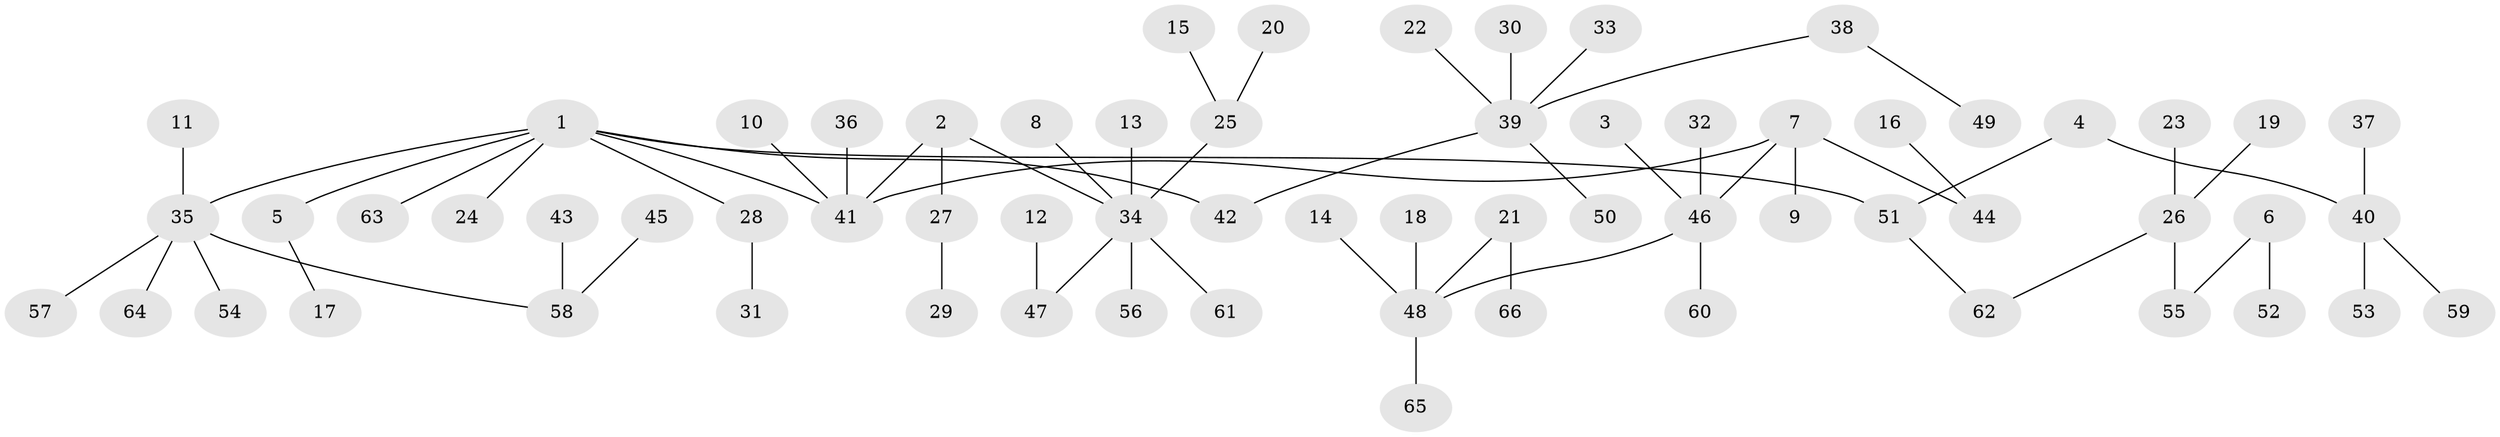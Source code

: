 // original degree distribution, {4: 0.11450381679389313, 2: 0.21374045801526717, 5: 0.022900763358778626, 3: 0.1297709923664122, 6: 0.015267175572519083, 1: 0.5038167938931297}
// Generated by graph-tools (version 1.1) at 2025/26/03/09/25 03:26:30]
// undirected, 66 vertices, 65 edges
graph export_dot {
graph [start="1"]
  node [color=gray90,style=filled];
  1;
  2;
  3;
  4;
  5;
  6;
  7;
  8;
  9;
  10;
  11;
  12;
  13;
  14;
  15;
  16;
  17;
  18;
  19;
  20;
  21;
  22;
  23;
  24;
  25;
  26;
  27;
  28;
  29;
  30;
  31;
  32;
  33;
  34;
  35;
  36;
  37;
  38;
  39;
  40;
  41;
  42;
  43;
  44;
  45;
  46;
  47;
  48;
  49;
  50;
  51;
  52;
  53;
  54;
  55;
  56;
  57;
  58;
  59;
  60;
  61;
  62;
  63;
  64;
  65;
  66;
  1 -- 5 [weight=1.0];
  1 -- 24 [weight=1.0];
  1 -- 28 [weight=1.0];
  1 -- 35 [weight=1.0];
  1 -- 41 [weight=1.0];
  1 -- 42 [weight=1.0];
  1 -- 51 [weight=1.0];
  1 -- 63 [weight=1.0];
  2 -- 27 [weight=1.0];
  2 -- 34 [weight=1.0];
  2 -- 41 [weight=1.0];
  3 -- 46 [weight=1.0];
  4 -- 40 [weight=1.0];
  4 -- 51 [weight=1.0];
  5 -- 17 [weight=1.0];
  6 -- 52 [weight=1.0];
  6 -- 55 [weight=1.0];
  7 -- 9 [weight=1.0];
  7 -- 41 [weight=1.0];
  7 -- 44 [weight=1.0];
  7 -- 46 [weight=1.0];
  8 -- 34 [weight=1.0];
  10 -- 41 [weight=1.0];
  11 -- 35 [weight=1.0];
  12 -- 47 [weight=1.0];
  13 -- 34 [weight=1.0];
  14 -- 48 [weight=1.0];
  15 -- 25 [weight=1.0];
  16 -- 44 [weight=1.0];
  18 -- 48 [weight=1.0];
  19 -- 26 [weight=1.0];
  20 -- 25 [weight=1.0];
  21 -- 48 [weight=1.0];
  21 -- 66 [weight=1.0];
  22 -- 39 [weight=1.0];
  23 -- 26 [weight=1.0];
  25 -- 34 [weight=1.0];
  26 -- 55 [weight=1.0];
  26 -- 62 [weight=1.0];
  27 -- 29 [weight=1.0];
  28 -- 31 [weight=1.0];
  30 -- 39 [weight=1.0];
  32 -- 46 [weight=1.0];
  33 -- 39 [weight=1.0];
  34 -- 47 [weight=1.0];
  34 -- 56 [weight=1.0];
  34 -- 61 [weight=1.0];
  35 -- 54 [weight=1.0];
  35 -- 57 [weight=1.0];
  35 -- 58 [weight=1.0];
  35 -- 64 [weight=1.0];
  36 -- 41 [weight=1.0];
  37 -- 40 [weight=1.0];
  38 -- 39 [weight=1.0];
  38 -- 49 [weight=1.0];
  39 -- 42 [weight=1.0];
  39 -- 50 [weight=1.0];
  40 -- 53 [weight=1.0];
  40 -- 59 [weight=1.0];
  43 -- 58 [weight=1.0];
  45 -- 58 [weight=1.0];
  46 -- 48 [weight=1.0];
  46 -- 60 [weight=1.0];
  48 -- 65 [weight=1.0];
  51 -- 62 [weight=1.0];
}
